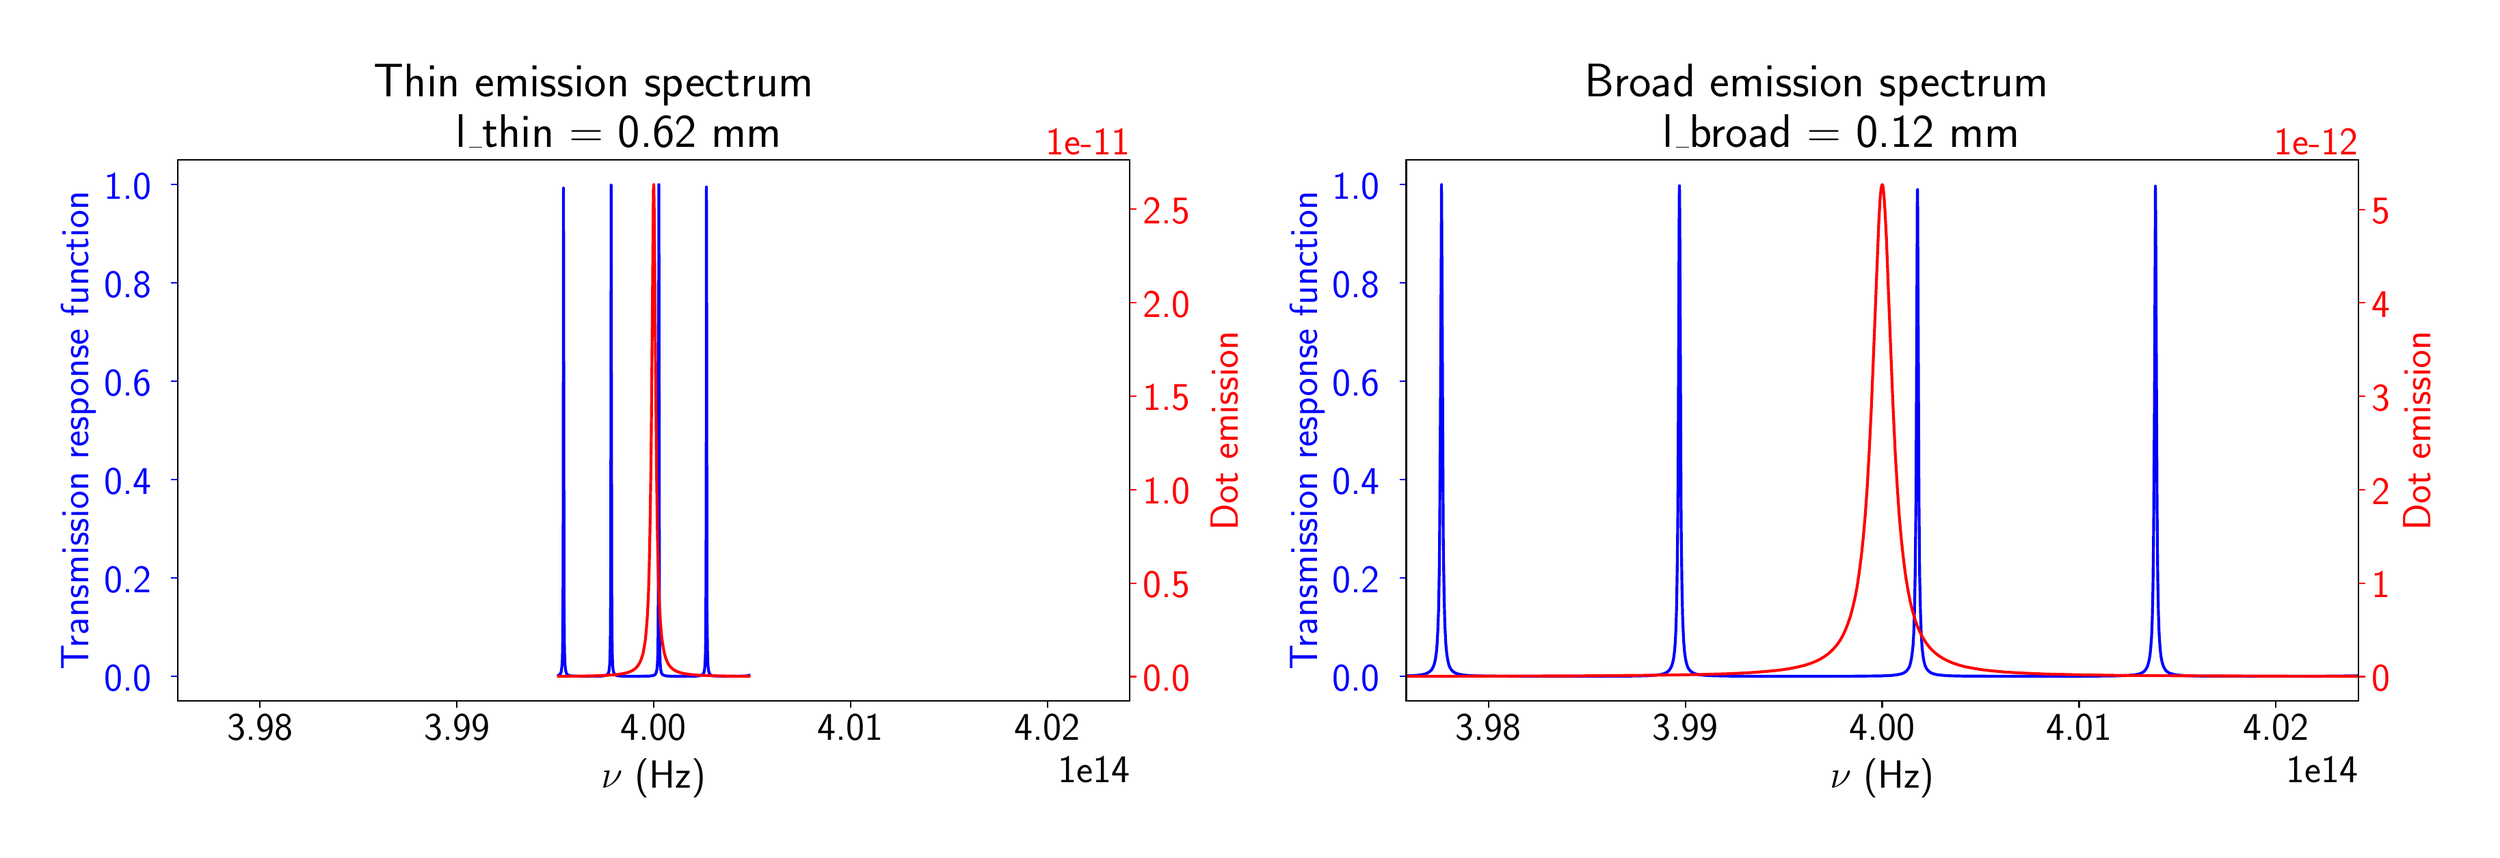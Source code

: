 \begingroup%
\makeatletter%
\begin{pgfpicture}%
\pgfpathrectangle{\pgfpointorigin}{\pgfqpoint{18.0in}{6.0in}}%
\pgfusepath{use as bounding box, clip}%
\begin{pgfscope}%
\pgfsetbuttcap%
\pgfsetmiterjoin%
\definecolor{currentfill}{rgb}{1.0,1.0,1.0}%
\pgfsetfillcolor{currentfill}%
\pgfsetlinewidth{0.0pt}%
\definecolor{currentstroke}{rgb}{1.0,1.0,1.0}%
\pgfsetstrokecolor{currentstroke}%
\pgfsetdash{}{0pt}%
\pgfpathmoveto{\pgfqpoint{0.0in}{0.0in}}%
\pgfpathlineto{\pgfqpoint{18.0in}{0.0in}}%
\pgfpathlineto{\pgfqpoint{18.0in}{6.0in}}%
\pgfpathlineto{\pgfqpoint{0.0in}{6.0in}}%
\pgfpathclose%
\pgfusepath{fill}%
\end{pgfscope}%
\begin{pgfscope}%
\pgfsetbuttcap%
\pgfsetmiterjoin%
\definecolor{currentfill}{rgb}{1.0,1.0,1.0}%
\pgfsetfillcolor{currentfill}%
\pgfsetlinewidth{0.0pt}%
\definecolor{currentstroke}{rgb}{0.0,0.0,0.0}%
\pgfsetstrokecolor{currentstroke}%
\pgfsetstrokeopacity{0.0}%
\pgfsetdash{}{0pt}%
\pgfpathmoveto{\pgfqpoint{1.161in}{1.008in}}%
\pgfpathlineto{\pgfqpoint{8.122in}{1.008in}}%
\pgfpathlineto{\pgfqpoint{8.122in}{4.967in}}%
\pgfpathlineto{\pgfqpoint{1.161in}{4.967in}}%
\pgfpathclose%
\pgfusepath{fill}%
\end{pgfscope}%
\begin{pgfscope}%
\pgfsetbuttcap%
\pgfsetroundjoin%
\definecolor{currentfill}{rgb}{0.0,0.0,0.0}%
\pgfsetfillcolor{currentfill}%
\pgfsetlinewidth{0.803pt}%
\definecolor{currentstroke}{rgb}{0.0,0.0,0.0}%
\pgfsetstrokecolor{currentstroke}%
\pgfsetdash{}{0pt}%
\pgfsys@defobject{currentmarker}{\pgfqpoint{0.0in}{-0.049in}}{\pgfqpoint{0.0in}{0.0in}}{%
\pgfpathmoveto{\pgfqpoint{0.0in}{0.0in}}%
\pgfpathlineto{\pgfqpoint{0.0in}{-0.049in}}%
\pgfusepath{stroke,fill}%
}%
\begin{pgfscope}%
\pgfsys@transformshift{1.763in}{1.008in}%
\pgfsys@useobject{currentmarker}{}%
\end{pgfscope}%
\end{pgfscope}%
\begin{pgfscope}%
\pgftext[x=1.763in,y=0.911in,,top]{\sffamily\fontsize{20.0}{24.0}\selectfont 3.98}%
\end{pgfscope}%
\begin{pgfscope}%
\pgfsetbuttcap%
\pgfsetroundjoin%
\definecolor{currentfill}{rgb}{0.0,0.0,0.0}%
\pgfsetfillcolor{currentfill}%
\pgfsetlinewidth{0.803pt}%
\definecolor{currentstroke}{rgb}{0.0,0.0,0.0}%
\pgfsetstrokecolor{currentstroke}%
\pgfsetdash{}{0pt}%
\pgfsys@defobject{currentmarker}{\pgfqpoint{0.0in}{-0.049in}}{\pgfqpoint{0.0in}{0.0in}}{%
\pgfpathmoveto{\pgfqpoint{0.0in}{0.0in}}%
\pgfpathlineto{\pgfqpoint{0.0in}{-0.049in}}%
\pgfusepath{stroke,fill}%
}%
\begin{pgfscope}%
\pgfsys@transformshift{3.202in}{1.008in}%
\pgfsys@useobject{currentmarker}{}%
\end{pgfscope}%
\end{pgfscope}%
\begin{pgfscope}%
\pgftext[x=3.202in,y=0.911in,,top]{\sffamily\fontsize{20.0}{24.0}\selectfont 3.99}%
\end{pgfscope}%
\begin{pgfscope}%
\pgfsetbuttcap%
\pgfsetroundjoin%
\definecolor{currentfill}{rgb}{0.0,0.0,0.0}%
\pgfsetfillcolor{currentfill}%
\pgfsetlinewidth{0.803pt}%
\definecolor{currentstroke}{rgb}{0.0,0.0,0.0}%
\pgfsetstrokecolor{currentstroke}%
\pgfsetdash{}{0pt}%
\pgfsys@defobject{currentmarker}{\pgfqpoint{0.0in}{-0.049in}}{\pgfqpoint{0.0in}{0.0in}}{%
\pgfpathmoveto{\pgfqpoint{0.0in}{0.0in}}%
\pgfpathlineto{\pgfqpoint{0.0in}{-0.049in}}%
\pgfusepath{stroke,fill}%
}%
\begin{pgfscope}%
\pgfsys@transformshift{4.641in}{1.008in}%
\pgfsys@useobject{currentmarker}{}%
\end{pgfscope}%
\end{pgfscope}%
\begin{pgfscope}%
\pgftext[x=4.641in,y=0.911in,,top]{\sffamily\fontsize{20.0}{24.0}\selectfont 4.00}%
\end{pgfscope}%
\begin{pgfscope}%
\pgfsetbuttcap%
\pgfsetroundjoin%
\definecolor{currentfill}{rgb}{0.0,0.0,0.0}%
\pgfsetfillcolor{currentfill}%
\pgfsetlinewidth{0.803pt}%
\definecolor{currentstroke}{rgb}{0.0,0.0,0.0}%
\pgfsetstrokecolor{currentstroke}%
\pgfsetdash{}{0pt}%
\pgfsys@defobject{currentmarker}{\pgfqpoint{0.0in}{-0.049in}}{\pgfqpoint{0.0in}{0.0in}}{%
\pgfpathmoveto{\pgfqpoint{0.0in}{0.0in}}%
\pgfpathlineto{\pgfqpoint{0.0in}{-0.049in}}%
\pgfusepath{stroke,fill}%
}%
\begin{pgfscope}%
\pgfsys@transformshift{6.081in}{1.008in}%
\pgfsys@useobject{currentmarker}{}%
\end{pgfscope}%
\end{pgfscope}%
\begin{pgfscope}%
\pgftext[x=6.081in,y=0.911in,,top]{\sffamily\fontsize{20.0}{24.0}\selectfont 4.01}%
\end{pgfscope}%
\begin{pgfscope}%
\pgfsetbuttcap%
\pgfsetroundjoin%
\definecolor{currentfill}{rgb}{0.0,0.0,0.0}%
\pgfsetfillcolor{currentfill}%
\pgfsetlinewidth{0.803pt}%
\definecolor{currentstroke}{rgb}{0.0,0.0,0.0}%
\pgfsetstrokecolor{currentstroke}%
\pgfsetdash{}{0pt}%
\pgfsys@defobject{currentmarker}{\pgfqpoint{0.0in}{-0.049in}}{\pgfqpoint{0.0in}{0.0in}}{%
\pgfpathmoveto{\pgfqpoint{0.0in}{0.0in}}%
\pgfpathlineto{\pgfqpoint{0.0in}{-0.049in}}%
\pgfusepath{stroke,fill}%
}%
\begin{pgfscope}%
\pgfsys@transformshift{7.52in}{1.008in}%
\pgfsys@useobject{currentmarker}{}%
\end{pgfscope}%
\end{pgfscope}%
\begin{pgfscope}%
\pgftext[x=7.52in,y=0.911in,,top]{\sffamily\fontsize{20.0}{24.0}\selectfont 4.02}%
\end{pgfscope}%
\begin{pgfscope}%
\pgftext[x=4.641in,y=0.587in,,top]{\sffamily\fontsize{20.0}{24.0}\selectfont \(\displaystyle \nu\) (Hz)}%
\end{pgfscope}%
\begin{pgfscope}%
\pgftext[x=8.122in,y=0.601in,right,top]{\sffamily\fontsize{20.0}{24.0}\selectfont 1e14}%
\end{pgfscope}%
\begin{pgfscope}%
\pgfsetbuttcap%
\pgfsetroundjoin%
\definecolor{currentfill}{rgb}{0.0,0.0,1.0}%
\pgfsetfillcolor{currentfill}%
\pgfsetlinewidth{0.803pt}%
\definecolor{currentstroke}{rgb}{0.0,0.0,1.0}%
\pgfsetstrokecolor{currentstroke}%
\pgfsetdash{}{0pt}%
\pgfsys@defobject{currentmarker}{\pgfqpoint{-0.049in}{0.0in}}{\pgfqpoint{0.0in}{0.0in}}{%
\pgfpathmoveto{\pgfqpoint{0.0in}{0.0in}}%
\pgfpathlineto{\pgfqpoint{-0.049in}{0.0in}}%
\pgfusepath{stroke,fill}%
}%
\begin{pgfscope}%
\pgfsys@transformshift{1.161in}{1.187in}%
\pgfsys@useobject{currentmarker}{}%
\end{pgfscope}%
\end{pgfscope}%
\begin{pgfscope}%
\definecolor{textcolor}{rgb}{0.0,0.0,1.0}%
\pgfsetstrokecolor{textcolor}%
\pgfsetfillcolor{textcolor}%
\pgftext[x=0.622in,y=1.082in,left,base]{\color{textcolor}\sffamily\fontsize{20.0}{24.0}\selectfont 0.0}%
\end{pgfscope}%
\begin{pgfscope}%
\pgfsetbuttcap%
\pgfsetroundjoin%
\definecolor{currentfill}{rgb}{0.0,0.0,1.0}%
\pgfsetfillcolor{currentfill}%
\pgfsetlinewidth{0.803pt}%
\definecolor{currentstroke}{rgb}{0.0,0.0,1.0}%
\pgfsetstrokecolor{currentstroke}%
\pgfsetdash{}{0pt}%
\pgfsys@defobject{currentmarker}{\pgfqpoint{-0.049in}{0.0in}}{\pgfqpoint{0.0in}{0.0in}}{%
\pgfpathmoveto{\pgfqpoint{0.0in}{0.0in}}%
\pgfpathlineto{\pgfqpoint{-0.049in}{0.0in}}%
\pgfusepath{stroke,fill}%
}%
\begin{pgfscope}%
\pgfsys@transformshift{1.161in}{1.908in}%
\pgfsys@useobject{currentmarker}{}%
\end{pgfscope}%
\end{pgfscope}%
\begin{pgfscope}%
\definecolor{textcolor}{rgb}{0.0,0.0,1.0}%
\pgfsetstrokecolor{textcolor}%
\pgfsetfillcolor{textcolor}%
\pgftext[x=0.622in,y=1.802in,left,base]{\color{textcolor}\sffamily\fontsize{20.0}{24.0}\selectfont 0.2}%
\end{pgfscope}%
\begin{pgfscope}%
\pgfsetbuttcap%
\pgfsetroundjoin%
\definecolor{currentfill}{rgb}{0.0,0.0,1.0}%
\pgfsetfillcolor{currentfill}%
\pgfsetlinewidth{0.803pt}%
\definecolor{currentstroke}{rgb}{0.0,0.0,1.0}%
\pgfsetstrokecolor{currentstroke}%
\pgfsetdash{}{0pt}%
\pgfsys@defobject{currentmarker}{\pgfqpoint{-0.049in}{0.0in}}{\pgfqpoint{0.0in}{0.0in}}{%
\pgfpathmoveto{\pgfqpoint{0.0in}{0.0in}}%
\pgfpathlineto{\pgfqpoint{-0.049in}{0.0in}}%
\pgfusepath{stroke,fill}%
}%
\begin{pgfscope}%
\pgfsys@transformshift{1.161in}{2.628in}%
\pgfsys@useobject{currentmarker}{}%
\end{pgfscope}%
\end{pgfscope}%
\begin{pgfscope}%
\definecolor{textcolor}{rgb}{0.0,0.0,1.0}%
\pgfsetstrokecolor{textcolor}%
\pgfsetfillcolor{textcolor}%
\pgftext[x=0.622in,y=2.522in,left,base]{\color{textcolor}\sffamily\fontsize{20.0}{24.0}\selectfont 0.4}%
\end{pgfscope}%
\begin{pgfscope}%
\pgfsetbuttcap%
\pgfsetroundjoin%
\definecolor{currentfill}{rgb}{0.0,0.0,1.0}%
\pgfsetfillcolor{currentfill}%
\pgfsetlinewidth{0.803pt}%
\definecolor{currentstroke}{rgb}{0.0,0.0,1.0}%
\pgfsetstrokecolor{currentstroke}%
\pgfsetdash{}{0pt}%
\pgfsys@defobject{currentmarker}{\pgfqpoint{-0.049in}{0.0in}}{\pgfqpoint{0.0in}{0.0in}}{%
\pgfpathmoveto{\pgfqpoint{0.0in}{0.0in}}%
\pgfpathlineto{\pgfqpoint{-0.049in}{0.0in}}%
\pgfusepath{stroke,fill}%
}%
\begin{pgfscope}%
\pgfsys@transformshift{1.161in}{3.348in}%
\pgfsys@useobject{currentmarker}{}%
\end{pgfscope}%
\end{pgfscope}%
\begin{pgfscope}%
\definecolor{textcolor}{rgb}{0.0,0.0,1.0}%
\pgfsetstrokecolor{textcolor}%
\pgfsetfillcolor{textcolor}%
\pgftext[x=0.622in,y=3.242in,left,base]{\color{textcolor}\sffamily\fontsize{20.0}{24.0}\selectfont 0.6}%
\end{pgfscope}%
\begin{pgfscope}%
\pgfsetbuttcap%
\pgfsetroundjoin%
\definecolor{currentfill}{rgb}{0.0,0.0,1.0}%
\pgfsetfillcolor{currentfill}%
\pgfsetlinewidth{0.803pt}%
\definecolor{currentstroke}{rgb}{0.0,0.0,1.0}%
\pgfsetstrokecolor{currentstroke}%
\pgfsetdash{}{0pt}%
\pgfsys@defobject{currentmarker}{\pgfqpoint{-0.049in}{0.0in}}{\pgfqpoint{0.0in}{0.0in}}{%
\pgfpathmoveto{\pgfqpoint{0.0in}{0.0in}}%
\pgfpathlineto{\pgfqpoint{-0.049in}{0.0in}}%
\pgfusepath{stroke,fill}%
}%
\begin{pgfscope}%
\pgfsys@transformshift{1.161in}{4.068in}%
\pgfsys@useobject{currentmarker}{}%
\end{pgfscope}%
\end{pgfscope}%
\begin{pgfscope}%
\definecolor{textcolor}{rgb}{0.0,0.0,1.0}%
\pgfsetstrokecolor{textcolor}%
\pgfsetfillcolor{textcolor}%
\pgftext[x=0.622in,y=3.962in,left,base]{\color{textcolor}\sffamily\fontsize{20.0}{24.0}\selectfont 0.8}%
\end{pgfscope}%
\begin{pgfscope}%
\pgfsetbuttcap%
\pgfsetroundjoin%
\definecolor{currentfill}{rgb}{0.0,0.0,1.0}%
\pgfsetfillcolor{currentfill}%
\pgfsetlinewidth{0.803pt}%
\definecolor{currentstroke}{rgb}{0.0,0.0,1.0}%
\pgfsetstrokecolor{currentstroke}%
\pgfsetdash{}{0pt}%
\pgfsys@defobject{currentmarker}{\pgfqpoint{-0.049in}{0.0in}}{\pgfqpoint{0.0in}{0.0in}}{%
\pgfpathmoveto{\pgfqpoint{0.0in}{0.0in}}%
\pgfpathlineto{\pgfqpoint{-0.049in}{0.0in}}%
\pgfusepath{stroke,fill}%
}%
\begin{pgfscope}%
\pgfsys@transformshift{1.161in}{4.788in}%
\pgfsys@useobject{currentmarker}{}%
\end{pgfscope}%
\end{pgfscope}%
\begin{pgfscope}%
\definecolor{textcolor}{rgb}{0.0,0.0,1.0}%
\pgfsetstrokecolor{textcolor}%
\pgfsetfillcolor{textcolor}%
\pgftext[x=0.622in,y=4.682in,left,base]{\color{textcolor}\sffamily\fontsize{20.0}{24.0}\selectfont 1.0}%
\end{pgfscope}%
\begin{pgfscope}%
\definecolor{textcolor}{rgb}{0.0,0.0,1.0}%
\pgfsetstrokecolor{textcolor}%
\pgfsetfillcolor{textcolor}%
\pgftext[x=0.567in,y=2.987in,,bottom,rotate=90.0]{\color{textcolor}\sffamily\fontsize{20.0}{24.0}\selectfont Transmission response function}%
\end{pgfscope}%
\begin{pgfscope}%
\pgfpathrectangle{\pgfqpoint{1.161in}{1.008in}}{\pgfqpoint{6.961in}{3.958in}}%
\pgfusepath{clip}%
\pgfsetrectcap%
\pgfsetroundjoin%
\pgfsetlinewidth{1.506pt}%
\definecolor{currentstroke}{rgb}{0.0,0.0,1.0}%
\pgfsetstrokecolor{currentstroke}%
\pgfsetdash{}{0pt}%
\pgfpathmoveto{\pgfqpoint{3.945in}{1.195in}}%
\pgfpathlineto{\pgfqpoint{3.953in}{1.2in}}%
\pgfpathlineto{\pgfqpoint{3.959in}{1.207in}}%
\pgfpathlineto{\pgfqpoint{3.964in}{1.217in}}%
\pgfpathlineto{\pgfqpoint{3.967in}{1.234in}}%
\pgfpathlineto{\pgfqpoint{3.971in}{1.266in}}%
\pgfpathlineto{\pgfqpoint{3.974in}{1.324in}}%
\pgfpathlineto{\pgfqpoint{3.976in}{1.447in}}%
\pgfpathlineto{\pgfqpoint{3.978in}{1.738in}}%
\pgfpathlineto{\pgfqpoint{3.98in}{2.497in}}%
\pgfpathlineto{\pgfqpoint{3.982in}{4.762in}}%
\pgfpathlineto{\pgfqpoint{3.983in}{3.989in}}%
\pgfpathlineto{\pgfqpoint{3.986in}{1.724in}}%
\pgfpathlineto{\pgfqpoint{3.989in}{1.377in}}%
\pgfpathlineto{\pgfqpoint{3.993in}{1.276in}}%
\pgfpathlineto{\pgfqpoint{3.997in}{1.234in}}%
\pgfpathlineto{\pgfqpoint{4.002in}{1.214in}}%
\pgfpathlineto{\pgfqpoint{4.007in}{1.204in}}%
\pgfpathlineto{\pgfqpoint{4.014in}{1.198in}}%
\pgfpathlineto{\pgfqpoint{4.024in}{1.194in}}%
\pgfpathlineto{\pgfqpoint{4.04in}{1.191in}}%
\pgfpathlineto{\pgfqpoint{4.071in}{1.189in}}%
\pgfpathlineto{\pgfqpoint{4.152in}{1.188in}}%
\pgfpathlineto{\pgfqpoint{4.259in}{1.19in}}%
\pgfpathlineto{\pgfqpoint{4.285in}{1.193in}}%
\pgfpathlineto{\pgfqpoint{4.297in}{1.197in}}%
\pgfpathlineto{\pgfqpoint{4.304in}{1.203in}}%
\pgfpathlineto{\pgfqpoint{4.31in}{1.211in}}%
\pgfpathlineto{\pgfqpoint{4.314in}{1.224in}}%
\pgfpathlineto{\pgfqpoint{4.317in}{1.245in}}%
\pgfpathlineto{\pgfqpoint{4.32in}{1.284in}}%
\pgfpathlineto{\pgfqpoint{4.323in}{1.367in}}%
\pgfpathlineto{\pgfqpoint{4.325in}{1.521in}}%
\pgfpathlineto{\pgfqpoint{4.327in}{1.975in}}%
\pgfpathlineto{\pgfqpoint{4.329in}{3.26in}}%
\pgfpathlineto{\pgfqpoint{4.33in}{4.784in}}%
\pgfpathlineto{\pgfqpoint{4.331in}{4.335in}}%
\pgfpathlineto{\pgfqpoint{4.335in}{1.704in}}%
\pgfpathlineto{\pgfqpoint{4.338in}{1.372in}}%
\pgfpathlineto{\pgfqpoint{4.341in}{1.274in}}%
\pgfpathlineto{\pgfqpoint{4.345in}{1.233in}}%
\pgfpathlineto{\pgfqpoint{4.35in}{1.214in}}%
\pgfpathlineto{\pgfqpoint{4.356in}{1.204in}}%
\pgfpathlineto{\pgfqpoint{4.363in}{1.197in}}%
\pgfpathlineto{\pgfqpoint{4.373in}{1.193in}}%
\pgfpathlineto{\pgfqpoint{4.389in}{1.191in}}%
\pgfpathlineto{\pgfqpoint{4.421in}{1.189in}}%
\pgfpathlineto{\pgfqpoint{4.506in}{1.188in}}%
\pgfpathlineto{\pgfqpoint{4.609in}{1.19in}}%
\pgfpathlineto{\pgfqpoint{4.634in}{1.193in}}%
\pgfpathlineto{\pgfqpoint{4.646in}{1.197in}}%
\pgfpathlineto{\pgfqpoint{4.653in}{1.203in}}%
\pgfpathlineto{\pgfqpoint{4.658in}{1.211in}}%
\pgfpathlineto{\pgfqpoint{4.662in}{1.224in}}%
\pgfpathlineto{\pgfqpoint{4.666in}{1.246in}}%
\pgfpathlineto{\pgfqpoint{4.669in}{1.286in}}%
\pgfpathlineto{\pgfqpoint{4.672in}{1.371in}}%
\pgfpathlineto{\pgfqpoint{4.674in}{1.532in}}%
\pgfpathlineto{\pgfqpoint{4.675in}{1.882in}}%
\pgfpathlineto{\pgfqpoint{4.677in}{2.964in}}%
\pgfpathlineto{\pgfqpoint{4.679in}{4.787in}}%
\pgfpathlineto{\pgfqpoint{4.68in}{4.224in}}%
\pgfpathlineto{\pgfqpoint{4.683in}{1.765in}}%
\pgfpathlineto{\pgfqpoint{4.686in}{1.386in}}%
\pgfpathlineto{\pgfqpoint{4.689in}{1.279in}}%
\pgfpathlineto{\pgfqpoint{4.693in}{1.235in}}%
\pgfpathlineto{\pgfqpoint{4.698in}{1.214in}}%
\pgfpathlineto{\pgfqpoint{4.704in}{1.204in}}%
\pgfpathlineto{\pgfqpoint{4.711in}{1.198in}}%
\pgfpathlineto{\pgfqpoint{4.72in}{1.194in}}%
\pgfpathlineto{\pgfqpoint{4.735in}{1.191in}}%
\pgfpathlineto{\pgfqpoint{4.765in}{1.189in}}%
\pgfpathlineto{\pgfqpoint{4.841in}{1.188in}}%
\pgfpathlineto{\pgfqpoint{4.953in}{1.19in}}%
\pgfpathlineto{\pgfqpoint{4.981in}{1.193in}}%
\pgfpathlineto{\pgfqpoint{4.993in}{1.197in}}%
\pgfpathlineto{\pgfqpoint{5.0in}{1.202in}}%
\pgfpathlineto{\pgfqpoint{5.006in}{1.21in}}%
\pgfpathlineto{\pgfqpoint{5.01in}{1.222in}}%
\pgfpathlineto{\pgfqpoint{5.014in}{1.243in}}%
\pgfpathlineto{\pgfqpoint{5.017in}{1.281in}}%
\pgfpathlineto{\pgfqpoint{5.02in}{1.359in}}%
\pgfpathlineto{\pgfqpoint{5.022in}{1.542in}}%
\pgfpathlineto{\pgfqpoint{5.024in}{1.912in}}%
\pgfpathlineto{\pgfqpoint{5.026in}{3.058in}}%
\pgfpathlineto{\pgfqpoint{5.027in}{4.77in}}%
\pgfpathlineto{\pgfqpoint{5.028in}{4.533in}}%
\pgfpathlineto{\pgfqpoint{5.031in}{1.669in}}%
\pgfpathlineto{\pgfqpoint{5.035in}{1.364in}}%
\pgfpathlineto{\pgfqpoint{5.038in}{1.267in}}%
\pgfpathlineto{\pgfqpoint{5.043in}{1.23in}}%
\pgfpathlineto{\pgfqpoint{5.047in}{1.212in}}%
\pgfpathlineto{\pgfqpoint{5.053in}{1.203in}}%
\pgfpathlineto{\pgfqpoint{5.06in}{1.197in}}%
\pgfpathlineto{\pgfqpoint{5.07in}{1.193in}}%
\pgfpathlineto{\pgfqpoint{5.086in}{1.191in}}%
\pgfpathlineto{\pgfqpoint{5.119in}{1.189in}}%
\pgfpathlineto{\pgfqpoint{5.208in}{1.188in}}%
\pgfpathlineto{\pgfqpoint{5.307in}{1.19in}}%
\pgfpathlineto{\pgfqpoint{5.331in}{1.193in}}%
\pgfpathlineto{\pgfqpoint{5.338in}{1.195in}}%
\pgfpathlineto{\pgfqpoint{5.338in}{1.195in}}%
\pgfusepath{stroke}%
\end{pgfscope}%
\begin{pgfscope}%
\pgfsetrectcap%
\pgfsetmiterjoin%
\pgfsetlinewidth{0.803pt}%
\definecolor{currentstroke}{rgb}{0.0,0.0,0.0}%
\pgfsetstrokecolor{currentstroke}%
\pgfsetdash{}{0pt}%
\pgfpathmoveto{\pgfqpoint{1.161in}{1.008in}}%
\pgfpathlineto{\pgfqpoint{1.161in}{4.967in}}%
\pgfusepath{stroke}%
\end{pgfscope}%
\begin{pgfscope}%
\pgfsetrectcap%
\pgfsetmiterjoin%
\pgfsetlinewidth{0.803pt}%
\definecolor{currentstroke}{rgb}{0.0,0.0,0.0}%
\pgfsetstrokecolor{currentstroke}%
\pgfsetdash{}{0pt}%
\pgfpathmoveto{\pgfqpoint{8.122in}{1.008in}}%
\pgfpathlineto{\pgfqpoint{8.122in}{4.967in}}%
\pgfusepath{stroke}%
\end{pgfscope}%
\begin{pgfscope}%
\pgfsetrectcap%
\pgfsetmiterjoin%
\pgfsetlinewidth{0.803pt}%
\definecolor{currentstroke}{rgb}{0.0,0.0,0.0}%
\pgfsetstrokecolor{currentstroke}%
\pgfsetdash{}{0pt}%
\pgfpathmoveto{\pgfqpoint{1.161in}{1.008in}}%
\pgfpathlineto{\pgfqpoint{8.122in}{1.008in}}%
\pgfusepath{stroke}%
\end{pgfscope}%
\begin{pgfscope}%
\pgfsetrectcap%
\pgfsetmiterjoin%
\pgfsetlinewidth{0.803pt}%
\definecolor{currentstroke}{rgb}{0.0,0.0,0.0}%
\pgfsetstrokecolor{currentstroke}%
\pgfsetdash{}{0pt}%
\pgfpathmoveto{\pgfqpoint{1.161in}{4.967in}}%
\pgfpathlineto{\pgfqpoint{8.122in}{4.967in}}%
\pgfusepath{stroke}%
\end{pgfscope}%
\begin{pgfscope}%
\pgftext[x=2.596in,y=5.433in,left,base]{\sffamily\fontsize{24.0}{28.8}\selectfont Thin emission spectrum }%
\end{pgfscope}%
\begin{pgfscope}%
\pgftext[x=3.194in,y=5.059in,left,base]{\sffamily\fontsize{24.0}{28.8}\selectfont  l\_thin = 0.62 mm}%
\end{pgfscope}%
\begin{pgfscope}%
\pgfsetbuttcap%
\pgfsetmiterjoin%
\definecolor{currentfill}{rgb}{1.0,1.0,1.0}%
\pgfsetfillcolor{currentfill}%
\pgfsetlinewidth{0.0pt}%
\definecolor{currentstroke}{rgb}{0.0,0.0,0.0}%
\pgfsetstrokecolor{currentstroke}%
\pgfsetstrokeopacity{0.0}%
\pgfsetdash{}{0pt}%
\pgfpathmoveto{\pgfqpoint{10.144in}{1.008in}}%
\pgfpathlineto{\pgfqpoint{17.105in}{1.008in}}%
\pgfpathlineto{\pgfqpoint{17.105in}{4.967in}}%
\pgfpathlineto{\pgfqpoint{10.144in}{4.967in}}%
\pgfpathclose%
\pgfusepath{fill}%
\end{pgfscope}%
\begin{pgfscope}%
\pgfsetbuttcap%
\pgfsetroundjoin%
\definecolor{currentfill}{rgb}{0.0,0.0,0.0}%
\pgfsetfillcolor{currentfill}%
\pgfsetlinewidth{0.803pt}%
\definecolor{currentstroke}{rgb}{0.0,0.0,0.0}%
\pgfsetstrokecolor{currentstroke}%
\pgfsetdash{}{0pt}%
\pgfsys@defobject{currentmarker}{\pgfqpoint{0.0in}{-0.049in}}{\pgfqpoint{0.0in}{0.0in}}{%
\pgfpathmoveto{\pgfqpoint{0.0in}{0.0in}}%
\pgfpathlineto{\pgfqpoint{0.0in}{-0.049in}}%
\pgfusepath{stroke,fill}%
}%
\begin{pgfscope}%
\pgfsys@transformshift{10.746in}{1.008in}%
\pgfsys@useobject{currentmarker}{}%
\end{pgfscope}%
\end{pgfscope}%
\begin{pgfscope}%
\pgftext[x=10.746in,y=0.911in,,top]{\sffamily\fontsize{20.0}{24.0}\selectfont 3.98}%
\end{pgfscope}%
\begin{pgfscope}%
\pgfsetbuttcap%
\pgfsetroundjoin%
\definecolor{currentfill}{rgb}{0.0,0.0,0.0}%
\pgfsetfillcolor{currentfill}%
\pgfsetlinewidth{0.803pt}%
\definecolor{currentstroke}{rgb}{0.0,0.0,0.0}%
\pgfsetstrokecolor{currentstroke}%
\pgfsetdash{}{0pt}%
\pgfsys@defobject{currentmarker}{\pgfqpoint{0.0in}{-0.049in}}{\pgfqpoint{0.0in}{0.0in}}{%
\pgfpathmoveto{\pgfqpoint{0.0in}{0.0in}}%
\pgfpathlineto{\pgfqpoint{0.0in}{-0.049in}}%
\pgfusepath{stroke,fill}%
}%
\begin{pgfscope}%
\pgfsys@transformshift{12.185in}{1.008in}%
\pgfsys@useobject{currentmarker}{}%
\end{pgfscope}%
\end{pgfscope}%
\begin{pgfscope}%
\pgftext[x=12.185in,y=0.911in,,top]{\sffamily\fontsize{20.0}{24.0}\selectfont 3.99}%
\end{pgfscope}%
\begin{pgfscope}%
\pgfsetbuttcap%
\pgfsetroundjoin%
\definecolor{currentfill}{rgb}{0.0,0.0,0.0}%
\pgfsetfillcolor{currentfill}%
\pgfsetlinewidth{0.803pt}%
\definecolor{currentstroke}{rgb}{0.0,0.0,0.0}%
\pgfsetstrokecolor{currentstroke}%
\pgfsetdash{}{0pt}%
\pgfsys@defobject{currentmarker}{\pgfqpoint{0.0in}{-0.049in}}{\pgfqpoint{0.0in}{0.0in}}{%
\pgfpathmoveto{\pgfqpoint{0.0in}{0.0in}}%
\pgfpathlineto{\pgfqpoint{0.0in}{-0.049in}}%
\pgfusepath{stroke,fill}%
}%
\begin{pgfscope}%
\pgfsys@transformshift{13.624in}{1.008in}%
\pgfsys@useobject{currentmarker}{}%
\end{pgfscope}%
\end{pgfscope}%
\begin{pgfscope}%
\pgftext[x=13.624in,y=0.911in,,top]{\sffamily\fontsize{20.0}{24.0}\selectfont 4.00}%
\end{pgfscope}%
\begin{pgfscope}%
\pgfsetbuttcap%
\pgfsetroundjoin%
\definecolor{currentfill}{rgb}{0.0,0.0,0.0}%
\pgfsetfillcolor{currentfill}%
\pgfsetlinewidth{0.803pt}%
\definecolor{currentstroke}{rgb}{0.0,0.0,0.0}%
\pgfsetstrokecolor{currentstroke}%
\pgfsetdash{}{0pt}%
\pgfsys@defobject{currentmarker}{\pgfqpoint{0.0in}{-0.049in}}{\pgfqpoint{0.0in}{0.0in}}{%
\pgfpathmoveto{\pgfqpoint{0.0in}{0.0in}}%
\pgfpathlineto{\pgfqpoint{0.0in}{-0.049in}}%
\pgfusepath{stroke,fill}%
}%
\begin{pgfscope}%
\pgfsys@transformshift{15.064in}{1.008in}%
\pgfsys@useobject{currentmarker}{}%
\end{pgfscope}%
\end{pgfscope}%
\begin{pgfscope}%
\pgftext[x=15.064in,y=0.911in,,top]{\sffamily\fontsize{20.0}{24.0}\selectfont 4.01}%
\end{pgfscope}%
\begin{pgfscope}%
\pgfsetbuttcap%
\pgfsetroundjoin%
\definecolor{currentfill}{rgb}{0.0,0.0,0.0}%
\pgfsetfillcolor{currentfill}%
\pgfsetlinewidth{0.803pt}%
\definecolor{currentstroke}{rgb}{0.0,0.0,0.0}%
\pgfsetstrokecolor{currentstroke}%
\pgfsetdash{}{0pt}%
\pgfsys@defobject{currentmarker}{\pgfqpoint{0.0in}{-0.049in}}{\pgfqpoint{0.0in}{0.0in}}{%
\pgfpathmoveto{\pgfqpoint{0.0in}{0.0in}}%
\pgfpathlineto{\pgfqpoint{0.0in}{-0.049in}}%
\pgfusepath{stroke,fill}%
}%
\begin{pgfscope}%
\pgfsys@transformshift{16.503in}{1.008in}%
\pgfsys@useobject{currentmarker}{}%
\end{pgfscope}%
\end{pgfscope}%
\begin{pgfscope}%
\pgftext[x=16.503in,y=0.911in,,top]{\sffamily\fontsize{20.0}{24.0}\selectfont 4.02}%
\end{pgfscope}%
\begin{pgfscope}%
\pgftext[x=13.624in,y=0.587in,,top]{\sffamily\fontsize{20.0}{24.0}\selectfont \(\displaystyle \nu\) (Hz)}%
\end{pgfscope}%
\begin{pgfscope}%
\pgftext[x=17.105in,y=0.601in,right,top]{\sffamily\fontsize{20.0}{24.0}\selectfont 1e14}%
\end{pgfscope}%
\begin{pgfscope}%
\pgfsetbuttcap%
\pgfsetroundjoin%
\definecolor{currentfill}{rgb}{0.0,0.0,1.0}%
\pgfsetfillcolor{currentfill}%
\pgfsetlinewidth{0.803pt}%
\definecolor{currentstroke}{rgb}{0.0,0.0,1.0}%
\pgfsetstrokecolor{currentstroke}%
\pgfsetdash{}{0pt}%
\pgfsys@defobject{currentmarker}{\pgfqpoint{-0.049in}{0.0in}}{\pgfqpoint{0.0in}{0.0in}}{%
\pgfpathmoveto{\pgfqpoint{0.0in}{0.0in}}%
\pgfpathlineto{\pgfqpoint{-0.049in}{0.0in}}%
\pgfusepath{stroke,fill}%
}%
\begin{pgfscope}%
\pgfsys@transformshift{10.144in}{1.187in}%
\pgfsys@useobject{currentmarker}{}%
\end{pgfscope}%
\end{pgfscope}%
\begin{pgfscope}%
\definecolor{textcolor}{rgb}{0.0,0.0,1.0}%
\pgfsetstrokecolor{textcolor}%
\pgfsetfillcolor{textcolor}%
\pgftext[x=9.605in,y=1.082in,left,base]{\color{textcolor}\sffamily\fontsize{20.0}{24.0}\selectfont 0.0}%
\end{pgfscope}%
\begin{pgfscope}%
\pgfsetbuttcap%
\pgfsetroundjoin%
\definecolor{currentfill}{rgb}{0.0,0.0,1.0}%
\pgfsetfillcolor{currentfill}%
\pgfsetlinewidth{0.803pt}%
\definecolor{currentstroke}{rgb}{0.0,0.0,1.0}%
\pgfsetstrokecolor{currentstroke}%
\pgfsetdash{}{0pt}%
\pgfsys@defobject{currentmarker}{\pgfqpoint{-0.049in}{0.0in}}{\pgfqpoint{0.0in}{0.0in}}{%
\pgfpathmoveto{\pgfqpoint{0.0in}{0.0in}}%
\pgfpathlineto{\pgfqpoint{-0.049in}{0.0in}}%
\pgfusepath{stroke,fill}%
}%
\begin{pgfscope}%
\pgfsys@transformshift{10.144in}{1.907in}%
\pgfsys@useobject{currentmarker}{}%
\end{pgfscope}%
\end{pgfscope}%
\begin{pgfscope}%
\definecolor{textcolor}{rgb}{0.0,0.0,1.0}%
\pgfsetstrokecolor{textcolor}%
\pgfsetfillcolor{textcolor}%
\pgftext[x=9.605in,y=1.802in,left,base]{\color{textcolor}\sffamily\fontsize{20.0}{24.0}\selectfont 0.2}%
\end{pgfscope}%
\begin{pgfscope}%
\pgfsetbuttcap%
\pgfsetroundjoin%
\definecolor{currentfill}{rgb}{0.0,0.0,1.0}%
\pgfsetfillcolor{currentfill}%
\pgfsetlinewidth{0.803pt}%
\definecolor{currentstroke}{rgb}{0.0,0.0,1.0}%
\pgfsetstrokecolor{currentstroke}%
\pgfsetdash{}{0pt}%
\pgfsys@defobject{currentmarker}{\pgfqpoint{-0.049in}{0.0in}}{\pgfqpoint{0.0in}{0.0in}}{%
\pgfpathmoveto{\pgfqpoint{0.0in}{0.0in}}%
\pgfpathlineto{\pgfqpoint{-0.049in}{0.0in}}%
\pgfusepath{stroke,fill}%
}%
\begin{pgfscope}%
\pgfsys@transformshift{10.144in}{2.627in}%
\pgfsys@useobject{currentmarker}{}%
\end{pgfscope}%
\end{pgfscope}%
\begin{pgfscope}%
\definecolor{textcolor}{rgb}{0.0,0.0,1.0}%
\pgfsetstrokecolor{textcolor}%
\pgfsetfillcolor{textcolor}%
\pgftext[x=9.605in,y=2.522in,left,base]{\color{textcolor}\sffamily\fontsize{20.0}{24.0}\selectfont 0.4}%
\end{pgfscope}%
\begin{pgfscope}%
\pgfsetbuttcap%
\pgfsetroundjoin%
\definecolor{currentfill}{rgb}{0.0,0.0,1.0}%
\pgfsetfillcolor{currentfill}%
\pgfsetlinewidth{0.803pt}%
\definecolor{currentstroke}{rgb}{0.0,0.0,1.0}%
\pgfsetstrokecolor{currentstroke}%
\pgfsetdash{}{0pt}%
\pgfsys@defobject{currentmarker}{\pgfqpoint{-0.049in}{0.0in}}{\pgfqpoint{0.0in}{0.0in}}{%
\pgfpathmoveto{\pgfqpoint{0.0in}{0.0in}}%
\pgfpathlineto{\pgfqpoint{-0.049in}{0.0in}}%
\pgfusepath{stroke,fill}%
}%
\begin{pgfscope}%
\pgfsys@transformshift{10.144in}{3.347in}%
\pgfsys@useobject{currentmarker}{}%
\end{pgfscope}%
\end{pgfscope}%
\begin{pgfscope}%
\definecolor{textcolor}{rgb}{0.0,0.0,1.0}%
\pgfsetstrokecolor{textcolor}%
\pgfsetfillcolor{textcolor}%
\pgftext[x=9.605in,y=3.242in,left,base]{\color{textcolor}\sffamily\fontsize{20.0}{24.0}\selectfont 0.6}%
\end{pgfscope}%
\begin{pgfscope}%
\pgfsetbuttcap%
\pgfsetroundjoin%
\definecolor{currentfill}{rgb}{0.0,0.0,1.0}%
\pgfsetfillcolor{currentfill}%
\pgfsetlinewidth{0.803pt}%
\definecolor{currentstroke}{rgb}{0.0,0.0,1.0}%
\pgfsetstrokecolor{currentstroke}%
\pgfsetdash{}{0pt}%
\pgfsys@defobject{currentmarker}{\pgfqpoint{-0.049in}{0.0in}}{\pgfqpoint{0.0in}{0.0in}}{%
\pgfpathmoveto{\pgfqpoint{0.0in}{0.0in}}%
\pgfpathlineto{\pgfqpoint{-0.049in}{0.0in}}%
\pgfusepath{stroke,fill}%
}%
\begin{pgfscope}%
\pgfsys@transformshift{10.144in}{4.067in}%
\pgfsys@useobject{currentmarker}{}%
\end{pgfscope}%
\end{pgfscope}%
\begin{pgfscope}%
\definecolor{textcolor}{rgb}{0.0,0.0,1.0}%
\pgfsetstrokecolor{textcolor}%
\pgfsetfillcolor{textcolor}%
\pgftext[x=9.605in,y=3.961in,left,base]{\color{textcolor}\sffamily\fontsize{20.0}{24.0}\selectfont 0.8}%
\end{pgfscope}%
\begin{pgfscope}%
\pgfsetbuttcap%
\pgfsetroundjoin%
\definecolor{currentfill}{rgb}{0.0,0.0,1.0}%
\pgfsetfillcolor{currentfill}%
\pgfsetlinewidth{0.803pt}%
\definecolor{currentstroke}{rgb}{0.0,0.0,1.0}%
\pgfsetstrokecolor{currentstroke}%
\pgfsetdash{}{0pt}%
\pgfsys@defobject{currentmarker}{\pgfqpoint{-0.049in}{0.0in}}{\pgfqpoint{0.0in}{0.0in}}{%
\pgfpathmoveto{\pgfqpoint{0.0in}{0.0in}}%
\pgfpathlineto{\pgfqpoint{-0.049in}{0.0in}}%
\pgfusepath{stroke,fill}%
}%
\begin{pgfscope}%
\pgfsys@transformshift{10.144in}{4.787in}%
\pgfsys@useobject{currentmarker}{}%
\end{pgfscope}%
\end{pgfscope}%
\begin{pgfscope}%
\definecolor{textcolor}{rgb}{0.0,0.0,1.0}%
\pgfsetstrokecolor{textcolor}%
\pgfsetfillcolor{textcolor}%
\pgftext[x=9.605in,y=4.681in,left,base]{\color{textcolor}\sffamily\fontsize{20.0}{24.0}\selectfont 1.0}%
\end{pgfscope}%
\begin{pgfscope}%
\definecolor{textcolor}{rgb}{0.0,0.0,1.0}%
\pgfsetstrokecolor{textcolor}%
\pgfsetfillcolor{textcolor}%
\pgftext[x=9.549in,y=2.987in,,bottom,rotate=90.0]{\color{textcolor}\sffamily\fontsize{20.0}{24.0}\selectfont Transmission response function}%
\end{pgfscope}%
\begin{pgfscope}%
\pgfpathrectangle{\pgfqpoint{10.144in}{1.008in}}{\pgfqpoint{6.961in}{3.958in}}%
\pgfusepath{clip}%
\pgfsetrectcap%
\pgfsetroundjoin%
\pgfsetlinewidth{1.506pt}%
\definecolor{currentstroke}{rgb}{0.0,0.0,1.0}%
\pgfsetstrokecolor{currentstroke}%
\pgfsetdash{}{0pt}%
\pgfpathmoveto{\pgfqpoint{10.144in}{1.192in}}%
\pgfpathlineto{\pgfqpoint{10.219in}{1.195in}}%
\pgfpathlineto{\pgfqpoint{10.259in}{1.2in}}%
\pgfpathlineto{\pgfqpoint{10.285in}{1.206in}}%
\pgfpathlineto{\pgfqpoint{10.302in}{1.214in}}%
\pgfpathlineto{\pgfqpoint{10.316in}{1.223in}}%
\pgfpathlineto{\pgfqpoint{10.327in}{1.233in}}%
\pgfpathlineto{\pgfqpoint{10.335in}{1.245in}}%
\pgfpathlineto{\pgfqpoint{10.344in}{1.264in}}%
\pgfpathlineto{\pgfqpoint{10.351in}{1.285in}}%
\pgfpathlineto{\pgfqpoint{10.358in}{1.318in}}%
\pgfpathlineto{\pgfqpoint{10.365in}{1.369in}}%
\pgfpathlineto{\pgfqpoint{10.37in}{1.431in}}%
\pgfpathlineto{\pgfqpoint{10.375in}{1.527in}}%
\pgfpathlineto{\pgfqpoint{10.381in}{1.691in}}%
\pgfpathlineto{\pgfqpoint{10.386in}{1.994in}}%
\pgfpathlineto{\pgfqpoint{10.389in}{2.35in}}%
\pgfpathlineto{\pgfqpoint{10.395in}{3.32in}}%
\pgfpathlineto{\pgfqpoint{10.402in}{4.787in}}%
\pgfpathlineto{\pgfqpoint{10.403in}{4.645in}}%
\pgfpathlineto{\pgfqpoint{10.415in}{2.157in}}%
\pgfpathlineto{\pgfqpoint{10.421in}{1.775in}}%
\pgfpathlineto{\pgfqpoint{10.426in}{1.574in}}%
\pgfpathlineto{\pgfqpoint{10.433in}{1.431in}}%
\pgfpathlineto{\pgfqpoint{10.44in}{1.355in}}%
\pgfpathlineto{\pgfqpoint{10.447in}{1.309in}}%
\pgfpathlineto{\pgfqpoint{10.455in}{1.274in}}%
\pgfpathlineto{\pgfqpoint{10.464in}{1.252in}}%
\pgfpathlineto{\pgfqpoint{10.473in}{1.237in}}%
\pgfpathlineto{\pgfqpoint{10.483in}{1.226in}}%
\pgfpathlineto{\pgfqpoint{10.496in}{1.216in}}%
\pgfpathlineto{\pgfqpoint{10.511in}{1.209in}}%
\pgfpathlineto{\pgfqpoint{10.532in}{1.203in}}%
\pgfpathlineto{\pgfqpoint{10.56in}{1.198in}}%
\pgfpathlineto{\pgfqpoint{10.602in}{1.194in}}%
\pgfpathlineto{\pgfqpoint{10.671in}{1.191in}}%
\pgfpathlineto{\pgfqpoint{10.805in}{1.189in}}%
\pgfpathlineto{\pgfqpoint{11.141in}{1.188in}}%
\pgfpathlineto{\pgfqpoint{11.747in}{1.189in}}%
\pgfpathlineto{\pgfqpoint{11.902in}{1.192in}}%
\pgfpathlineto{\pgfqpoint{11.966in}{1.196in}}%
\pgfpathlineto{\pgfqpoint{12.003in}{1.201in}}%
\pgfpathlineto{\pgfqpoint{12.027in}{1.207in}}%
\pgfpathlineto{\pgfqpoint{12.045in}{1.215in}}%
\pgfpathlineto{\pgfqpoint{12.057in}{1.223in}}%
\pgfpathlineto{\pgfqpoint{12.067in}{1.233in}}%
\pgfpathlineto{\pgfqpoint{12.076in}{1.246in}}%
\pgfpathlineto{\pgfqpoint{12.085in}{1.265in}}%
\pgfpathlineto{\pgfqpoint{12.092in}{1.287in}}%
\pgfpathlineto{\pgfqpoint{12.099in}{1.32in}}%
\pgfpathlineto{\pgfqpoint{12.106in}{1.374in}}%
\pgfpathlineto{\pgfqpoint{12.111in}{1.437in}}%
\pgfpathlineto{\pgfqpoint{12.116in}{1.538in}}%
\pgfpathlineto{\pgfqpoint{12.121in}{1.71in}}%
\pgfpathlineto{\pgfqpoint{12.126in}{2.03in}}%
\pgfpathlineto{\pgfqpoint{12.13in}{2.407in}}%
\pgfpathlineto{\pgfqpoint{12.135in}{3.43in}}%
\pgfpathlineto{\pgfqpoint{12.14in}{4.698in}}%
\pgfpathlineto{\pgfqpoint{12.142in}{4.779in}}%
\pgfpathlineto{\pgfqpoint{12.144in}{4.569in}}%
\pgfpathlineto{\pgfqpoint{12.154in}{2.303in}}%
\pgfpathlineto{\pgfqpoint{12.16in}{1.847in}}%
\pgfpathlineto{\pgfqpoint{12.165in}{1.613in}}%
\pgfpathlineto{\pgfqpoint{12.172in}{1.452in}}%
\pgfpathlineto{\pgfqpoint{12.179in}{1.366in}}%
\pgfpathlineto{\pgfqpoint{12.186in}{1.316in}}%
\pgfpathlineto{\pgfqpoint{12.193in}{1.284in}}%
\pgfpathlineto{\pgfqpoint{12.201in}{1.258in}}%
\pgfpathlineto{\pgfqpoint{12.21in}{1.242in}}%
\pgfpathlineto{\pgfqpoint{12.22in}{1.229in}}%
\pgfpathlineto{\pgfqpoint{12.233in}{1.218in}}%
\pgfpathlineto{\pgfqpoint{12.247in}{1.211in}}%
\pgfpathlineto{\pgfqpoint{12.266in}{1.204in}}%
\pgfpathlineto{\pgfqpoint{12.292in}{1.199in}}%
\pgfpathlineto{\pgfqpoint{12.33in}{1.195in}}%
\pgfpathlineto{\pgfqpoint{12.391in}{1.192in}}%
\pgfpathlineto{\pgfqpoint{12.504in}{1.19in}}%
\pgfpathlineto{\pgfqpoint{12.767in}{1.188in}}%
\pgfpathlineto{\pgfqpoint{13.406in}{1.189in}}%
\pgfpathlineto{\pgfqpoint{13.616in}{1.191in}}%
\pgfpathlineto{\pgfqpoint{13.695in}{1.195in}}%
\pgfpathlineto{\pgfqpoint{13.736in}{1.2in}}%
\pgfpathlineto{\pgfqpoint{13.763in}{1.206in}}%
\pgfpathlineto{\pgfqpoint{13.782in}{1.213in}}%
\pgfpathlineto{\pgfqpoint{13.796in}{1.222in}}%
\pgfpathlineto{\pgfqpoint{13.806in}{1.232in}}%
\pgfpathlineto{\pgfqpoint{13.815in}{1.244in}}%
\pgfpathlineto{\pgfqpoint{13.824in}{1.261in}}%
\pgfpathlineto{\pgfqpoint{13.83in}{1.282in}}%
\pgfpathlineto{\pgfqpoint{13.837in}{1.313in}}%
\pgfpathlineto{\pgfqpoint{13.844in}{1.361in}}%
\pgfpathlineto{\pgfqpoint{13.85in}{1.418in}}%
\pgfpathlineto{\pgfqpoint{13.855in}{1.508in}}%
\pgfpathlineto{\pgfqpoint{13.86in}{1.657in}}%
\pgfpathlineto{\pgfqpoint{13.865in}{1.929in}}%
\pgfpathlineto{\pgfqpoint{13.871in}{2.469in}}%
\pgfpathlineto{\pgfqpoint{13.876in}{3.544in}}%
\pgfpathlineto{\pgfqpoint{13.881in}{4.746in}}%
\pgfpathlineto{\pgfqpoint{13.883in}{4.752in}}%
\pgfpathlineto{\pgfqpoint{13.886in}{4.04in}}%
\pgfpathlineto{\pgfqpoint{13.893in}{2.479in}}%
\pgfpathlineto{\pgfqpoint{13.898in}{1.933in}}%
\pgfpathlineto{\pgfqpoint{13.904in}{1.659in}}%
\pgfpathlineto{\pgfqpoint{13.909in}{1.509in}}%
\pgfpathlineto{\pgfqpoint{13.916in}{1.397in}}%
\pgfpathlineto{\pgfqpoint{13.923in}{1.335in}}%
\pgfpathlineto{\pgfqpoint{13.93in}{1.296in}}%
\pgfpathlineto{\pgfqpoint{13.938in}{1.266in}}%
\pgfpathlineto{\pgfqpoint{13.947in}{1.247in}}%
\pgfpathlineto{\pgfqpoint{13.958in}{1.232in}}%
\pgfpathlineto{\pgfqpoint{13.97in}{1.221in}}%
\pgfpathlineto{\pgfqpoint{13.984in}{1.212in}}%
\pgfpathlineto{\pgfqpoint{14.001in}{1.206in}}%
\pgfpathlineto{\pgfqpoint{14.025in}{1.2in}}%
\pgfpathlineto{\pgfqpoint{14.06in}{1.196in}}%
\pgfpathlineto{\pgfqpoint{14.114in}{1.192in}}%
\pgfpathlineto{\pgfqpoint{14.212in}{1.19in}}%
\pgfpathlineto{\pgfqpoint{14.424in}{1.189in}}%
\pgfpathlineto{\pgfqpoint{15.009in}{1.188in}}%
\pgfpathlineto{\pgfqpoint{15.324in}{1.191in}}%
\pgfpathlineto{\pgfqpoint{15.42in}{1.194in}}%
\pgfpathlineto{\pgfqpoint{15.468in}{1.199in}}%
\pgfpathlineto{\pgfqpoint{15.498in}{1.204in}}%
\pgfpathlineto{\pgfqpoint{15.517in}{1.211in}}%
\pgfpathlineto{\pgfqpoint{15.531in}{1.218in}}%
\pgfpathlineto{\pgfqpoint{15.543in}{1.228in}}%
\pgfpathlineto{\pgfqpoint{15.554in}{1.242in}}%
\pgfpathlineto{\pgfqpoint{15.562in}{1.258in}}%
\pgfpathlineto{\pgfqpoint{15.569in}{1.278in}}%
\pgfpathlineto{\pgfqpoint{15.576in}{1.306in}}%
\pgfpathlineto{\pgfqpoint{15.583in}{1.35in}}%
\pgfpathlineto{\pgfqpoint{15.588in}{1.402in}}%
\pgfpathlineto{\pgfqpoint{15.594in}{1.481in}}%
\pgfpathlineto{\pgfqpoint{15.599in}{1.611in}}%
\pgfpathlineto{\pgfqpoint{15.604in}{1.843in}}%
\pgfpathlineto{\pgfqpoint{15.609in}{2.295in}}%
\pgfpathlineto{\pgfqpoint{15.615in}{3.214in}}%
\pgfpathlineto{\pgfqpoint{15.622in}{4.776in}}%
\pgfpathlineto{\pgfqpoint{15.623in}{4.707in}}%
\pgfpathlineto{\pgfqpoint{15.629in}{3.448in}}%
\pgfpathlineto{\pgfqpoint{15.634in}{2.417in}}%
\pgfpathlineto{\pgfqpoint{15.639in}{1.903in}}%
\pgfpathlineto{\pgfqpoint{15.644in}{1.643in}}%
\pgfpathlineto{\pgfqpoint{15.649in}{1.5in}}%
\pgfpathlineto{\pgfqpoint{15.656in}{1.392in}}%
\pgfpathlineto{\pgfqpoint{15.663in}{1.332in}}%
\pgfpathlineto{\pgfqpoint{15.67in}{1.294in}}%
\pgfpathlineto{\pgfqpoint{15.679in}{1.265in}}%
\pgfpathlineto{\pgfqpoint{15.688in}{1.246in}}%
\pgfpathlineto{\pgfqpoint{15.698in}{1.231in}}%
\pgfpathlineto{\pgfqpoint{15.71in}{1.22in}}%
\pgfpathlineto{\pgfqpoint{15.724in}{1.212in}}%
\pgfpathlineto{\pgfqpoint{15.742in}{1.206in}}%
\pgfpathlineto{\pgfqpoint{15.766in}{1.2in}}%
\pgfpathlineto{\pgfqpoint{15.801in}{1.196in}}%
\pgfpathlineto{\pgfqpoint{15.855in}{1.192in}}%
\pgfpathlineto{\pgfqpoint{15.952in}{1.19in}}%
\pgfpathlineto{\pgfqpoint{16.165in}{1.189in}}%
\pgfpathlineto{\pgfqpoint{16.749in}{1.188in}}%
\pgfpathlineto{\pgfqpoint{17.064in}{1.191in}}%
\pgfpathlineto{\pgfqpoint{17.105in}{1.192in}}%
\pgfpathlineto{\pgfqpoint{17.105in}{1.192in}}%
\pgfusepath{stroke}%
\end{pgfscope}%
\begin{pgfscope}%
\pgfsetrectcap%
\pgfsetmiterjoin%
\pgfsetlinewidth{0.803pt}%
\definecolor{currentstroke}{rgb}{0.0,0.0,0.0}%
\pgfsetstrokecolor{currentstroke}%
\pgfsetdash{}{0pt}%
\pgfpathmoveto{\pgfqpoint{10.144in}{1.008in}}%
\pgfpathlineto{\pgfqpoint{10.144in}{4.967in}}%
\pgfusepath{stroke}%
\end{pgfscope}%
\begin{pgfscope}%
\pgfsetrectcap%
\pgfsetmiterjoin%
\pgfsetlinewidth{0.803pt}%
\definecolor{currentstroke}{rgb}{0.0,0.0,0.0}%
\pgfsetstrokecolor{currentstroke}%
\pgfsetdash{}{0pt}%
\pgfpathmoveto{\pgfqpoint{17.105in}{1.008in}}%
\pgfpathlineto{\pgfqpoint{17.105in}{4.967in}}%
\pgfusepath{stroke}%
\end{pgfscope}%
\begin{pgfscope}%
\pgfsetrectcap%
\pgfsetmiterjoin%
\pgfsetlinewidth{0.803pt}%
\definecolor{currentstroke}{rgb}{0.0,0.0,0.0}%
\pgfsetstrokecolor{currentstroke}%
\pgfsetdash{}{0pt}%
\pgfpathmoveto{\pgfqpoint{10.144in}{1.008in}}%
\pgfpathlineto{\pgfqpoint{17.105in}{1.008in}}%
\pgfusepath{stroke}%
\end{pgfscope}%
\begin{pgfscope}%
\pgfsetrectcap%
\pgfsetmiterjoin%
\pgfsetlinewidth{0.803pt}%
\definecolor{currentstroke}{rgb}{0.0,0.0,0.0}%
\pgfsetstrokecolor{currentstroke}%
\pgfsetdash{}{0pt}%
\pgfpathmoveto{\pgfqpoint{10.144in}{4.967in}}%
\pgfpathlineto{\pgfqpoint{17.105in}{4.967in}}%
\pgfusepath{stroke}%
\end{pgfscope}%
\begin{pgfscope}%
\pgftext[x=11.449in,y=5.433in,left,base]{\sffamily\fontsize{24.0}{28.8}\selectfont Broad emission spectrum }%
\end{pgfscope}%
\begin{pgfscope}%
\pgftext[x=12.02in,y=5.059in,left,base]{\sffamily\fontsize{24.0}{28.8}\selectfont  l\_broad = 0.12 mm}%
\end{pgfscope}%
\begin{pgfscope}%
\pgfsetbuttcap%
\pgfsetroundjoin%
\definecolor{currentfill}{rgb}{1.0,0.0,0.0}%
\pgfsetfillcolor{currentfill}%
\pgfsetlinewidth{0.803pt}%
\definecolor{currentstroke}{rgb}{1.0,0.0,0.0}%
\pgfsetstrokecolor{currentstroke}%
\pgfsetdash{}{0pt}%
\pgfsys@defobject{currentmarker}{\pgfqpoint{0.0in}{0.0in}}{\pgfqpoint{0.049in}{0.0in}}{%
\pgfpathmoveto{\pgfqpoint{0.0in}{0.0in}}%
\pgfpathlineto{\pgfqpoint{0.049in}{0.0in}}%
\pgfusepath{stroke,fill}%
}%
\begin{pgfscope}%
\pgfsys@transformshift{8.122in}{1.186in}%
\pgfsys@useobject{currentmarker}{}%
\end{pgfscope}%
\end{pgfscope}%
\begin{pgfscope}%
\definecolor{textcolor}{rgb}{1.0,0.0,0.0}%
\pgfsetstrokecolor{textcolor}%
\pgfsetfillcolor{textcolor}%
\pgftext[x=8.219in,y=1.08in,left,base]{\color{textcolor}\sffamily\fontsize{20.0}{24.0}\selectfont 0.0}%
\end{pgfscope}%
\begin{pgfscope}%
\pgfsetbuttcap%
\pgfsetroundjoin%
\definecolor{currentfill}{rgb}{1.0,0.0,0.0}%
\pgfsetfillcolor{currentfill}%
\pgfsetlinewidth{0.803pt}%
\definecolor{currentstroke}{rgb}{1.0,0.0,0.0}%
\pgfsetstrokecolor{currentstroke}%
\pgfsetdash{}{0pt}%
\pgfsys@defobject{currentmarker}{\pgfqpoint{0.0in}{0.0in}}{\pgfqpoint{0.049in}{0.0in}}{%
\pgfpathmoveto{\pgfqpoint{0.0in}{0.0in}}%
\pgfpathlineto{\pgfqpoint{0.049in}{0.0in}}%
\pgfusepath{stroke,fill}%
}%
\begin{pgfscope}%
\pgfsys@transformshift{8.122in}{1.87in}%
\pgfsys@useobject{currentmarker}{}%
\end{pgfscope}%
\end{pgfscope}%
\begin{pgfscope}%
\definecolor{textcolor}{rgb}{1.0,0.0,0.0}%
\pgfsetstrokecolor{textcolor}%
\pgfsetfillcolor{textcolor}%
\pgftext[x=8.219in,y=1.765in,left,base]{\color{textcolor}\sffamily\fontsize{20.0}{24.0}\selectfont 0.5}%
\end{pgfscope}%
\begin{pgfscope}%
\pgfsetbuttcap%
\pgfsetroundjoin%
\definecolor{currentfill}{rgb}{1.0,0.0,0.0}%
\pgfsetfillcolor{currentfill}%
\pgfsetlinewidth{0.803pt}%
\definecolor{currentstroke}{rgb}{1.0,0.0,0.0}%
\pgfsetstrokecolor{currentstroke}%
\pgfsetdash{}{0pt}%
\pgfsys@defobject{currentmarker}{\pgfqpoint{0.0in}{0.0in}}{\pgfqpoint{0.049in}{0.0in}}{%
\pgfpathmoveto{\pgfqpoint{0.0in}{0.0in}}%
\pgfpathlineto{\pgfqpoint{0.049in}{0.0in}}%
\pgfusepath{stroke,fill}%
}%
\begin{pgfscope}%
\pgfsys@transformshift{8.122in}{2.555in}%
\pgfsys@useobject{currentmarker}{}%
\end{pgfscope}%
\end{pgfscope}%
\begin{pgfscope}%
\definecolor{textcolor}{rgb}{1.0,0.0,0.0}%
\pgfsetstrokecolor{textcolor}%
\pgfsetfillcolor{textcolor}%
\pgftext[x=8.219in,y=2.449in,left,base]{\color{textcolor}\sffamily\fontsize{20.0}{24.0}\selectfont 1.0}%
\end{pgfscope}%
\begin{pgfscope}%
\pgfsetbuttcap%
\pgfsetroundjoin%
\definecolor{currentfill}{rgb}{1.0,0.0,0.0}%
\pgfsetfillcolor{currentfill}%
\pgfsetlinewidth{0.803pt}%
\definecolor{currentstroke}{rgb}{1.0,0.0,0.0}%
\pgfsetstrokecolor{currentstroke}%
\pgfsetdash{}{0pt}%
\pgfsys@defobject{currentmarker}{\pgfqpoint{0.0in}{0.0in}}{\pgfqpoint{0.049in}{0.0in}}{%
\pgfpathmoveto{\pgfqpoint{0.0in}{0.0in}}%
\pgfpathlineto{\pgfqpoint{0.049in}{0.0in}}%
\pgfusepath{stroke,fill}%
}%
\begin{pgfscope}%
\pgfsys@transformshift{8.122in}{3.239in}%
\pgfsys@useobject{currentmarker}{}%
\end{pgfscope}%
\end{pgfscope}%
\begin{pgfscope}%
\definecolor{textcolor}{rgb}{1.0,0.0,0.0}%
\pgfsetstrokecolor{textcolor}%
\pgfsetfillcolor{textcolor}%
\pgftext[x=8.219in,y=3.134in,left,base]{\color{textcolor}\sffamily\fontsize{20.0}{24.0}\selectfont 1.5}%
\end{pgfscope}%
\begin{pgfscope}%
\pgfsetbuttcap%
\pgfsetroundjoin%
\definecolor{currentfill}{rgb}{1.0,0.0,0.0}%
\pgfsetfillcolor{currentfill}%
\pgfsetlinewidth{0.803pt}%
\definecolor{currentstroke}{rgb}{1.0,0.0,0.0}%
\pgfsetstrokecolor{currentstroke}%
\pgfsetdash{}{0pt}%
\pgfsys@defobject{currentmarker}{\pgfqpoint{0.0in}{0.0in}}{\pgfqpoint{0.049in}{0.0in}}{%
\pgfpathmoveto{\pgfqpoint{0.0in}{0.0in}}%
\pgfpathlineto{\pgfqpoint{0.049in}{0.0in}}%
\pgfusepath{stroke,fill}%
}%
\begin{pgfscope}%
\pgfsys@transformshift{8.122in}{3.924in}%
\pgfsys@useobject{currentmarker}{}%
\end{pgfscope}%
\end{pgfscope}%
\begin{pgfscope}%
\definecolor{textcolor}{rgb}{1.0,0.0,0.0}%
\pgfsetstrokecolor{textcolor}%
\pgfsetfillcolor{textcolor}%
\pgftext[x=8.219in,y=3.818in,left,base]{\color{textcolor}\sffamily\fontsize{20.0}{24.0}\selectfont 2.0}%
\end{pgfscope}%
\begin{pgfscope}%
\pgfsetbuttcap%
\pgfsetroundjoin%
\definecolor{currentfill}{rgb}{1.0,0.0,0.0}%
\pgfsetfillcolor{currentfill}%
\pgfsetlinewidth{0.803pt}%
\definecolor{currentstroke}{rgb}{1.0,0.0,0.0}%
\pgfsetstrokecolor{currentstroke}%
\pgfsetdash{}{0pt}%
\pgfsys@defobject{currentmarker}{\pgfqpoint{0.0in}{0.0in}}{\pgfqpoint{0.049in}{0.0in}}{%
\pgfpathmoveto{\pgfqpoint{0.0in}{0.0in}}%
\pgfpathlineto{\pgfqpoint{0.049in}{0.0in}}%
\pgfusepath{stroke,fill}%
}%
\begin{pgfscope}%
\pgfsys@transformshift{8.122in}{4.608in}%
\pgfsys@useobject{currentmarker}{}%
\end{pgfscope}%
\end{pgfscope}%
\begin{pgfscope}%
\definecolor{textcolor}{rgb}{1.0,0.0,0.0}%
\pgfsetstrokecolor{textcolor}%
\pgfsetfillcolor{textcolor}%
\pgftext[x=8.219in,y=4.503in,left,base]{\color{textcolor}\sffamily\fontsize{20.0}{24.0}\selectfont 2.5}%
\end{pgfscope}%
\begin{pgfscope}%
\definecolor{textcolor}{rgb}{1.0,0.0,0.0}%
\pgfsetstrokecolor{textcolor}%
\pgfsetfillcolor{textcolor}%
\pgftext[x=8.716in,y=2.987in,,top,rotate=90.0]{\color{textcolor}\sffamily\fontsize{20.0}{24.0}\selectfont Dot emission}%
\end{pgfscope}%
\begin{pgfscope}%
\definecolor{textcolor}{rgb}{1.0,0.0,0.0}%
\pgfsetstrokecolor{textcolor}%
\pgfsetfillcolor{textcolor}%
\pgftext[x=8.122in,y=5.008in,right,base]{\color{textcolor}\sffamily\fontsize{20.0}{24.0}\selectfont 1e−11}%
\end{pgfscope}%
\begin{pgfscope}%
\pgfpathrectangle{\pgfqpoint{1.161in}{1.008in}}{\pgfqpoint{6.961in}{3.958in}}%
\pgfusepath{clip}%
\pgfsetrectcap%
\pgfsetroundjoin%
\pgfsetlinewidth{1.506pt}%
\definecolor{currentstroke}{rgb}{1.0,0.0,0.0}%
\pgfsetstrokecolor{currentstroke}%
\pgfsetdash{}{0pt}%
\pgfpathmoveto{\pgfqpoint{3.945in}{1.188in}}%
\pgfpathlineto{\pgfqpoint{4.191in}{1.191in}}%
\pgfpathlineto{\pgfqpoint{4.305in}{1.196in}}%
\pgfpathlineto{\pgfqpoint{4.372in}{1.201in}}%
\pgfpathlineto{\pgfqpoint{4.417in}{1.208in}}%
\pgfpathlineto{\pgfqpoint{4.449in}{1.215in}}%
\pgfpathlineto{\pgfqpoint{4.473in}{1.224in}}%
\pgfpathlineto{\pgfqpoint{4.492in}{1.234in}}%
\pgfpathlineto{\pgfqpoint{4.508in}{1.246in}}%
\pgfpathlineto{\pgfqpoint{4.521in}{1.26in}}%
\pgfpathlineto{\pgfqpoint{4.533in}{1.277in}}%
\pgfpathlineto{\pgfqpoint{4.544in}{1.298in}}%
\pgfpathlineto{\pgfqpoint{4.554in}{1.324in}}%
\pgfpathlineto{\pgfqpoint{4.564in}{1.358in}}%
\pgfpathlineto{\pgfqpoint{4.572in}{1.401in}}%
\pgfpathlineto{\pgfqpoint{4.581in}{1.459in}}%
\pgfpathlineto{\pgfqpoint{4.588in}{1.535in}}%
\pgfpathlineto{\pgfqpoint{4.596in}{1.641in}}%
\pgfpathlineto{\pgfqpoint{4.603in}{1.789in}}%
\pgfpathlineto{\pgfqpoint{4.609in}{2.0in}}%
\pgfpathlineto{\pgfqpoint{4.615in}{2.304in}}%
\pgfpathlineto{\pgfqpoint{4.622in}{2.767in}}%
\pgfpathlineto{\pgfqpoint{4.629in}{3.535in}}%
\pgfpathlineto{\pgfqpoint{4.639in}{4.744in}}%
\pgfpathlineto{\pgfqpoint{4.642in}{4.787in}}%
\pgfpathlineto{\pgfqpoint{4.642in}{4.784in}}%
\pgfpathlineto{\pgfqpoint{4.643in}{4.744in}}%
\pgfpathlineto{\pgfqpoint{4.646in}{4.542in}}%
\pgfpathlineto{\pgfqpoint{4.652in}{3.81in}}%
\pgfpathlineto{\pgfqpoint{4.662in}{2.706in}}%
\pgfpathlineto{\pgfqpoint{4.669in}{2.206in}}%
\pgfpathlineto{\pgfqpoint{4.676in}{1.9in}}%
\pgfpathlineto{\pgfqpoint{4.684in}{1.7in}}%
\pgfpathlineto{\pgfqpoint{4.692in}{1.566in}}%
\pgfpathlineto{\pgfqpoint{4.7in}{1.474in}}%
\pgfpathlineto{\pgfqpoint{4.71in}{1.407in}}%
\pgfpathlineto{\pgfqpoint{4.719in}{1.359in}}%
\pgfpathlineto{\pgfqpoint{4.729in}{1.323in}}%
\pgfpathlineto{\pgfqpoint{4.74in}{1.295in}}%
\pgfpathlineto{\pgfqpoint{4.751in}{1.274in}}%
\pgfpathlineto{\pgfqpoint{4.764in}{1.257in}}%
\pgfpathlineto{\pgfqpoint{4.778in}{1.244in}}%
\pgfpathlineto{\pgfqpoint{4.794in}{1.232in}}%
\pgfpathlineto{\pgfqpoint{4.813in}{1.223in}}%
\pgfpathlineto{\pgfqpoint{4.836in}{1.215in}}%
\pgfpathlineto{\pgfqpoint{4.866in}{1.208in}}%
\pgfpathlineto{\pgfqpoint{4.905in}{1.202in}}%
\pgfpathlineto{\pgfqpoint{4.96in}{1.197in}}%
\pgfpathlineto{\pgfqpoint{5.042in}{1.193in}}%
\pgfpathlineto{\pgfqpoint{5.175in}{1.19in}}%
\pgfpathlineto{\pgfqpoint{5.338in}{1.188in}}%
\pgfpathlineto{\pgfqpoint{5.338in}{1.188in}}%
\pgfusepath{stroke}%
\end{pgfscope}%
\begin{pgfscope}%
\pgfsetrectcap%
\pgfsetmiterjoin%
\pgfsetlinewidth{0.803pt}%
\definecolor{currentstroke}{rgb}{0.0,0.0,0.0}%
\pgfsetstrokecolor{currentstroke}%
\pgfsetdash{}{0pt}%
\pgfpathmoveto{\pgfqpoint{1.161in}{1.008in}}%
\pgfpathlineto{\pgfqpoint{1.161in}{4.967in}}%
\pgfusepath{stroke}%
\end{pgfscope}%
\begin{pgfscope}%
\pgfsetrectcap%
\pgfsetmiterjoin%
\pgfsetlinewidth{0.803pt}%
\definecolor{currentstroke}{rgb}{0.0,0.0,0.0}%
\pgfsetstrokecolor{currentstroke}%
\pgfsetdash{}{0pt}%
\pgfpathmoveto{\pgfqpoint{8.122in}{1.008in}}%
\pgfpathlineto{\pgfqpoint{8.122in}{4.967in}}%
\pgfusepath{stroke}%
\end{pgfscope}%
\begin{pgfscope}%
\pgfsetrectcap%
\pgfsetmiterjoin%
\pgfsetlinewidth{0.803pt}%
\definecolor{currentstroke}{rgb}{0.0,0.0,0.0}%
\pgfsetstrokecolor{currentstroke}%
\pgfsetdash{}{0pt}%
\pgfpathmoveto{\pgfqpoint{1.161in}{1.008in}}%
\pgfpathlineto{\pgfqpoint{8.122in}{1.008in}}%
\pgfusepath{stroke}%
\end{pgfscope}%
\begin{pgfscope}%
\pgfsetrectcap%
\pgfsetmiterjoin%
\pgfsetlinewidth{0.803pt}%
\definecolor{currentstroke}{rgb}{0.0,0.0,0.0}%
\pgfsetstrokecolor{currentstroke}%
\pgfsetdash{}{0pt}%
\pgfpathmoveto{\pgfqpoint{1.161in}{4.967in}}%
\pgfpathlineto{\pgfqpoint{8.122in}{4.967in}}%
\pgfusepath{stroke}%
\end{pgfscope}%
\begin{pgfscope}%
\pgfsetbuttcap%
\pgfsetroundjoin%
\definecolor{currentfill}{rgb}{1.0,0.0,0.0}%
\pgfsetfillcolor{currentfill}%
\pgfsetlinewidth{0.803pt}%
\definecolor{currentstroke}{rgb}{1.0,0.0,0.0}%
\pgfsetstrokecolor{currentstroke}%
\pgfsetdash{}{0pt}%
\pgfsys@defobject{currentmarker}{\pgfqpoint{0.0in}{0.0in}}{\pgfqpoint{0.049in}{0.0in}}{%
\pgfpathmoveto{\pgfqpoint{0.0in}{0.0in}}%
\pgfpathlineto{\pgfqpoint{0.049in}{0.0in}}%
\pgfusepath{stroke,fill}%
}%
\begin{pgfscope}%
\pgfsys@transformshift{17.105in}{1.186in}%
\pgfsys@useobject{currentmarker}{}%
\end{pgfscope}%
\end{pgfscope}%
\begin{pgfscope}%
\definecolor{textcolor}{rgb}{1.0,0.0,0.0}%
\pgfsetstrokecolor{textcolor}%
\pgfsetfillcolor{textcolor}%
\pgftext[x=17.202in,y=1.08in,left,base]{\color{textcolor}\sffamily\fontsize{20.0}{24.0}\selectfont 0}%
\end{pgfscope}%
\begin{pgfscope}%
\pgfsetbuttcap%
\pgfsetroundjoin%
\definecolor{currentfill}{rgb}{1.0,0.0,0.0}%
\pgfsetfillcolor{currentfill}%
\pgfsetlinewidth{0.803pt}%
\definecolor{currentstroke}{rgb}{1.0,0.0,0.0}%
\pgfsetstrokecolor{currentstroke}%
\pgfsetdash{}{0pt}%
\pgfsys@defobject{currentmarker}{\pgfqpoint{0.0in}{0.0in}}{\pgfqpoint{0.049in}{0.0in}}{%
\pgfpathmoveto{\pgfqpoint{0.0in}{0.0in}}%
\pgfpathlineto{\pgfqpoint{0.049in}{0.0in}}%
\pgfusepath{stroke,fill}%
}%
\begin{pgfscope}%
\pgfsys@transformshift{17.105in}{1.87in}%
\pgfsys@useobject{currentmarker}{}%
\end{pgfscope}%
\end{pgfscope}%
\begin{pgfscope}%
\definecolor{textcolor}{rgb}{1.0,0.0,0.0}%
\pgfsetstrokecolor{textcolor}%
\pgfsetfillcolor{textcolor}%
\pgftext[x=17.202in,y=1.764in,left,base]{\color{textcolor}\sffamily\fontsize{20.0}{24.0}\selectfont 1}%
\end{pgfscope}%
\begin{pgfscope}%
\pgfsetbuttcap%
\pgfsetroundjoin%
\definecolor{currentfill}{rgb}{1.0,0.0,0.0}%
\pgfsetfillcolor{currentfill}%
\pgfsetlinewidth{0.803pt}%
\definecolor{currentstroke}{rgb}{1.0,0.0,0.0}%
\pgfsetstrokecolor{currentstroke}%
\pgfsetdash{}{0pt}%
\pgfsys@defobject{currentmarker}{\pgfqpoint{0.0in}{0.0in}}{\pgfqpoint{0.049in}{0.0in}}{%
\pgfpathmoveto{\pgfqpoint{0.0in}{0.0in}}%
\pgfpathlineto{\pgfqpoint{0.049in}{0.0in}}%
\pgfusepath{stroke,fill}%
}%
\begin{pgfscope}%
\pgfsys@transformshift{17.105in}{2.554in}%
\pgfsys@useobject{currentmarker}{}%
\end{pgfscope}%
\end{pgfscope}%
\begin{pgfscope}%
\definecolor{textcolor}{rgb}{1.0,0.0,0.0}%
\pgfsetstrokecolor{textcolor}%
\pgfsetfillcolor{textcolor}%
\pgftext[x=17.202in,y=2.448in,left,base]{\color{textcolor}\sffamily\fontsize{20.0}{24.0}\selectfont 2}%
\end{pgfscope}%
\begin{pgfscope}%
\pgfsetbuttcap%
\pgfsetroundjoin%
\definecolor{currentfill}{rgb}{1.0,0.0,0.0}%
\pgfsetfillcolor{currentfill}%
\pgfsetlinewidth{0.803pt}%
\definecolor{currentstroke}{rgb}{1.0,0.0,0.0}%
\pgfsetstrokecolor{currentstroke}%
\pgfsetdash{}{0pt}%
\pgfsys@defobject{currentmarker}{\pgfqpoint{0.0in}{0.0in}}{\pgfqpoint{0.049in}{0.0in}}{%
\pgfpathmoveto{\pgfqpoint{0.0in}{0.0in}}%
\pgfpathlineto{\pgfqpoint{0.049in}{0.0in}}%
\pgfusepath{stroke,fill}%
}%
\begin{pgfscope}%
\pgfsys@transformshift{17.105in}{3.238in}%
\pgfsys@useobject{currentmarker}{}%
\end{pgfscope}%
\end{pgfscope}%
\begin{pgfscope}%
\definecolor{textcolor}{rgb}{1.0,0.0,0.0}%
\pgfsetstrokecolor{textcolor}%
\pgfsetfillcolor{textcolor}%
\pgftext[x=17.202in,y=3.132in,left,base]{\color{textcolor}\sffamily\fontsize{20.0}{24.0}\selectfont 3}%
\end{pgfscope}%
\begin{pgfscope}%
\pgfsetbuttcap%
\pgfsetroundjoin%
\definecolor{currentfill}{rgb}{1.0,0.0,0.0}%
\pgfsetfillcolor{currentfill}%
\pgfsetlinewidth{0.803pt}%
\definecolor{currentstroke}{rgb}{1.0,0.0,0.0}%
\pgfsetstrokecolor{currentstroke}%
\pgfsetdash{}{0pt}%
\pgfsys@defobject{currentmarker}{\pgfqpoint{0.0in}{0.0in}}{\pgfqpoint{0.049in}{0.0in}}{%
\pgfpathmoveto{\pgfqpoint{0.0in}{0.0in}}%
\pgfpathlineto{\pgfqpoint{0.049in}{0.0in}}%
\pgfusepath{stroke,fill}%
}%
\begin{pgfscope}%
\pgfsys@transformshift{17.105in}{3.922in}%
\pgfsys@useobject{currentmarker}{}%
\end{pgfscope}%
\end{pgfscope}%
\begin{pgfscope}%
\definecolor{textcolor}{rgb}{1.0,0.0,0.0}%
\pgfsetstrokecolor{textcolor}%
\pgfsetfillcolor{textcolor}%
\pgftext[x=17.202in,y=3.816in,left,base]{\color{textcolor}\sffamily\fontsize{20.0}{24.0}\selectfont 4}%
\end{pgfscope}%
\begin{pgfscope}%
\pgfsetbuttcap%
\pgfsetroundjoin%
\definecolor{currentfill}{rgb}{1.0,0.0,0.0}%
\pgfsetfillcolor{currentfill}%
\pgfsetlinewidth{0.803pt}%
\definecolor{currentstroke}{rgb}{1.0,0.0,0.0}%
\pgfsetstrokecolor{currentstroke}%
\pgfsetdash{}{0pt}%
\pgfsys@defobject{currentmarker}{\pgfqpoint{0.0in}{0.0in}}{\pgfqpoint{0.049in}{0.0in}}{%
\pgfpathmoveto{\pgfqpoint{0.0in}{0.0in}}%
\pgfpathlineto{\pgfqpoint{0.049in}{0.0in}}%
\pgfusepath{stroke,fill}%
}%
\begin{pgfscope}%
\pgfsys@transformshift{17.105in}{4.605in}%
\pgfsys@useobject{currentmarker}{}%
\end{pgfscope}%
\end{pgfscope}%
\begin{pgfscope}%
\definecolor{textcolor}{rgb}{1.0,0.0,0.0}%
\pgfsetstrokecolor{textcolor}%
\pgfsetfillcolor{textcolor}%
\pgftext[x=17.202in,y=4.5in,left,base]{\color{textcolor}\sffamily\fontsize{20.0}{24.0}\selectfont 5}%
\end{pgfscope}%
\begin{pgfscope}%
\definecolor{textcolor}{rgb}{1.0,0.0,0.0}%
\pgfsetstrokecolor{textcolor}%
\pgfsetfillcolor{textcolor}%
\pgftext[x=17.434in,y=2.987in,,top,rotate=90.0]{\color{textcolor}\sffamily\fontsize{20.0}{24.0}\selectfont Dot emission}%
\end{pgfscope}%
\begin{pgfscope}%
\definecolor{textcolor}{rgb}{1.0,0.0,0.0}%
\pgfsetstrokecolor{textcolor}%
\pgfsetfillcolor{textcolor}%
\pgftext[x=17.105in,y=5.008in,right,base]{\color{textcolor}\sffamily\fontsize{20.0}{24.0}\selectfont 1e−12}%
\end{pgfscope}%
\begin{pgfscope}%
\pgfpathrectangle{\pgfqpoint{10.144in}{1.008in}}{\pgfqpoint{6.961in}{3.958in}}%
\pgfusepath{clip}%
\pgfsetrectcap%
\pgfsetroundjoin%
\pgfsetlinewidth{1.506pt}%
\definecolor{currentstroke}{rgb}{1.0,0.0,0.0}%
\pgfsetstrokecolor{currentstroke}%
\pgfsetdash{}{0pt}%
\pgfpathmoveto{\pgfqpoint{10.144in}{1.188in}}%
\pgfpathlineto{\pgfqpoint{11.375in}{1.191in}}%
\pgfpathlineto{\pgfqpoint{11.945in}{1.196in}}%
\pgfpathlineto{\pgfqpoint{12.28in}{1.201in}}%
\pgfpathlineto{\pgfqpoint{12.501in}{1.207in}}%
\pgfpathlineto{\pgfqpoint{12.659in}{1.215in}}%
\pgfpathlineto{\pgfqpoint{12.777in}{1.224in}}%
\pgfpathlineto{\pgfqpoint{12.87in}{1.233in}}%
\pgfpathlineto{\pgfqpoint{12.945in}{1.244in}}%
\pgfpathlineto{\pgfqpoint{13.005in}{1.256in}}%
\pgfpathlineto{\pgfqpoint{13.058in}{1.269in}}%
\pgfpathlineto{\pgfqpoint{13.101in}{1.283in}}%
\pgfpathlineto{\pgfqpoint{13.139in}{1.298in}}%
\pgfpathlineto{\pgfqpoint{13.173in}{1.315in}}%
\pgfpathlineto{\pgfqpoint{13.202in}{1.333in}}%
\pgfpathlineto{\pgfqpoint{13.23in}{1.353in}}%
\pgfpathlineto{\pgfqpoint{13.254in}{1.375in}}%
\pgfpathlineto{\pgfqpoint{13.277in}{1.399in}}%
\pgfpathlineto{\pgfqpoint{13.298in}{1.425in}}%
\pgfpathlineto{\pgfqpoint{13.319in}{1.456in}}%
\pgfpathlineto{\pgfqpoint{13.338in}{1.49in}}%
\pgfpathlineto{\pgfqpoint{13.357in}{1.531in}}%
\pgfpathlineto{\pgfqpoint{13.374in}{1.576in}}%
\pgfpathlineto{\pgfqpoint{13.392in}{1.629in}}%
\pgfpathlineto{\pgfqpoint{13.409in}{1.693in}}%
\pgfpathlineto{\pgfqpoint{13.425in}{1.762in}}%
\pgfpathlineto{\pgfqpoint{13.441in}{1.846in}}%
\pgfpathlineto{\pgfqpoint{13.456in}{1.948in}}%
\pgfpathlineto{\pgfqpoint{13.472in}{2.072in}}%
\pgfpathlineto{\pgfqpoint{13.486in}{2.206in}}%
\pgfpathlineto{\pgfqpoint{13.5in}{2.368in}}%
\pgfpathlineto{\pgfqpoint{13.514in}{2.564in}}%
\pgfpathlineto{\pgfqpoint{13.529in}{2.831in}}%
\pgfpathlineto{\pgfqpoint{13.545in}{3.155in}}%
\pgfpathlineto{\pgfqpoint{13.564in}{3.625in}}%
\pgfpathlineto{\pgfqpoint{13.599in}{4.508in}}%
\pgfpathlineto{\pgfqpoint{13.609in}{4.686in}}%
\pgfpathlineto{\pgfqpoint{13.616in}{4.758in}}%
\pgfpathlineto{\pgfqpoint{13.622in}{4.784in}}%
\pgfpathlineto{\pgfqpoint{13.625in}{4.787in}}%
\pgfpathlineto{\pgfqpoint{13.629in}{4.778in}}%
\pgfpathlineto{\pgfqpoint{13.632in}{4.758in}}%
\pgfpathlineto{\pgfqpoint{13.637in}{4.708in}}%
\pgfpathlineto{\pgfqpoint{13.644in}{4.606in}}%
\pgfpathlineto{\pgfqpoint{13.655in}{4.394in}}%
\pgfpathlineto{\pgfqpoint{13.67in}{3.997in}}%
\pgfpathlineto{\pgfqpoint{13.702in}{3.195in}}%
\pgfpathlineto{\pgfqpoint{13.719in}{2.831in}}%
\pgfpathlineto{\pgfqpoint{13.735in}{2.564in}}%
\pgfpathlineto{\pgfqpoint{13.75in}{2.346in}}%
\pgfpathlineto{\pgfqpoint{13.766in}{2.17in}}%
\pgfpathlineto{\pgfqpoint{13.782in}{2.028in}}%
\pgfpathlineto{\pgfqpoint{13.797in}{1.912in}}%
\pgfpathlineto{\pgfqpoint{13.813in}{1.817in}}%
\pgfpathlineto{\pgfqpoint{13.83in}{1.73in}}%
\pgfpathlineto{\pgfqpoint{13.848in}{1.659in}}%
\pgfpathlineto{\pgfqpoint{13.865in}{1.601in}}%
\pgfpathlineto{\pgfqpoint{13.884in}{1.548in}}%
\pgfpathlineto{\pgfqpoint{13.904in}{1.504in}}%
\pgfpathlineto{\pgfqpoint{13.923in}{1.468in}}%
\pgfpathlineto{\pgfqpoint{13.944in}{1.435in}}%
\pgfpathlineto{\pgfqpoint{13.966in}{1.405in}}%
\pgfpathlineto{\pgfqpoint{13.989in}{1.38in}}%
\pgfpathlineto{\pgfqpoint{14.013in}{1.358in}}%
\pgfpathlineto{\pgfqpoint{14.039in}{1.338in}}%
\pgfpathlineto{\pgfqpoint{14.069in}{1.319in}}%
\pgfpathlineto{\pgfqpoint{14.102in}{1.302in}}%
\pgfpathlineto{\pgfqpoint{14.139in}{1.286in}}%
\pgfpathlineto{\pgfqpoint{14.18in}{1.272in}}%
\pgfpathlineto{\pgfqpoint{14.227in}{1.259in}}%
\pgfpathlineto{\pgfqpoint{14.283in}{1.248in}}%
\pgfpathlineto{\pgfqpoint{14.349in}{1.237in}}%
\pgfpathlineto{\pgfqpoint{14.429in}{1.228in}}%
\pgfpathlineto{\pgfqpoint{14.527in}{1.219in}}%
\pgfpathlineto{\pgfqpoint{14.65in}{1.212in}}%
\pgfpathlineto{\pgfqpoint{14.812in}{1.205in}}%
\pgfpathlineto{\pgfqpoint{15.031in}{1.2in}}%
\pgfpathlineto{\pgfqpoint{15.343in}{1.195in}}%
\pgfpathlineto{\pgfqpoint{15.822in}{1.192in}}%
\pgfpathlineto{\pgfqpoint{16.638in}{1.189in}}%
\pgfpathlineto{\pgfqpoint{17.105in}{1.188in}}%
\pgfpathlineto{\pgfqpoint{17.105in}{1.188in}}%
\pgfusepath{stroke}%
\end{pgfscope}%
\begin{pgfscope}%
\pgfsetrectcap%
\pgfsetmiterjoin%
\pgfsetlinewidth{0.803pt}%
\definecolor{currentstroke}{rgb}{0.0,0.0,0.0}%
\pgfsetstrokecolor{currentstroke}%
\pgfsetdash{}{0pt}%
\pgfpathmoveto{\pgfqpoint{10.144in}{1.008in}}%
\pgfpathlineto{\pgfqpoint{10.144in}{4.967in}}%
\pgfusepath{stroke}%
\end{pgfscope}%
\begin{pgfscope}%
\pgfsetrectcap%
\pgfsetmiterjoin%
\pgfsetlinewidth{0.803pt}%
\definecolor{currentstroke}{rgb}{0.0,0.0,0.0}%
\pgfsetstrokecolor{currentstroke}%
\pgfsetdash{}{0pt}%
\pgfpathmoveto{\pgfqpoint{17.105in}{1.008in}}%
\pgfpathlineto{\pgfqpoint{17.105in}{4.967in}}%
\pgfusepath{stroke}%
\end{pgfscope}%
\begin{pgfscope}%
\pgfsetrectcap%
\pgfsetmiterjoin%
\pgfsetlinewidth{0.803pt}%
\definecolor{currentstroke}{rgb}{0.0,0.0,0.0}%
\pgfsetstrokecolor{currentstroke}%
\pgfsetdash{}{0pt}%
\pgfpathmoveto{\pgfqpoint{10.144in}{1.008in}}%
\pgfpathlineto{\pgfqpoint{17.105in}{1.008in}}%
\pgfusepath{stroke}%
\end{pgfscope}%
\begin{pgfscope}%
\pgfsetrectcap%
\pgfsetmiterjoin%
\pgfsetlinewidth{0.803pt}%
\definecolor{currentstroke}{rgb}{0.0,0.0,0.0}%
\pgfsetstrokecolor{currentstroke}%
\pgfsetdash{}{0pt}%
\pgfpathmoveto{\pgfqpoint{10.144in}{4.967in}}%
\pgfpathlineto{\pgfqpoint{17.105in}{4.967in}}%
\pgfusepath{stroke}%
\end{pgfscope}%
\end{pgfpicture}%
\makeatother%
\endgroup%
